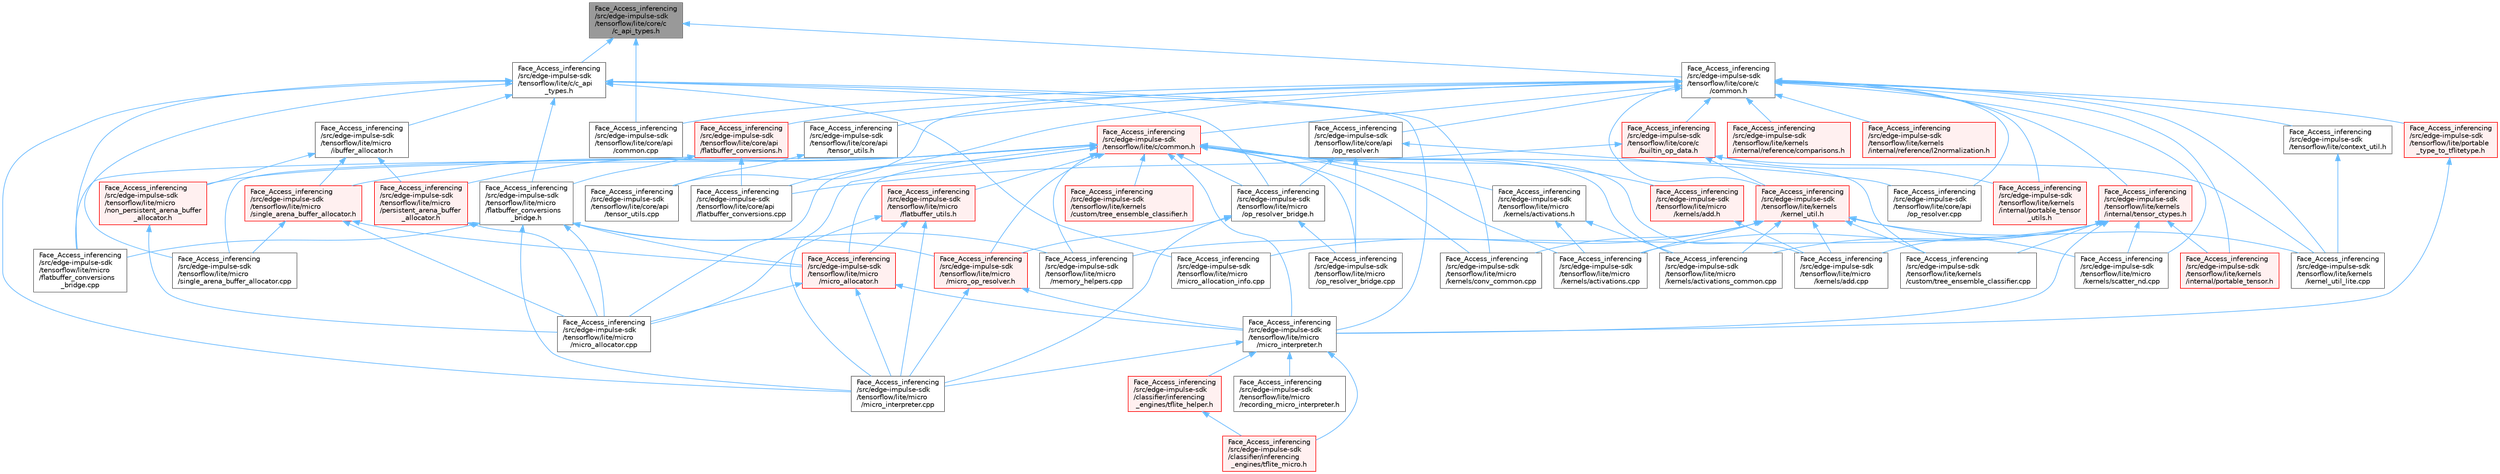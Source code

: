 digraph "Face_Access_inferencing/src/edge-impulse-sdk/tensorflow/lite/core/c/c_api_types.h"
{
 // LATEX_PDF_SIZE
  bgcolor="transparent";
  edge [fontname=Helvetica,fontsize=10,labelfontname=Helvetica,labelfontsize=10];
  node [fontname=Helvetica,fontsize=10,shape=box,height=0.2,width=0.4];
  Node1 [id="Node000001",label="Face_Access_inferencing\l/src/edge-impulse-sdk\l/tensorflow/lite/core/c\l/c_api_types.h",height=0.2,width=0.4,color="gray40", fillcolor="grey60", style="filled", fontcolor="black",tooltip=" "];
  Node1 -> Node2 [id="edge115_Node000001_Node000002",dir="back",color="steelblue1",style="solid",tooltip=" "];
  Node2 [id="Node000002",label="Face_Access_inferencing\l/src/edge-impulse-sdk\l/tensorflow/lite/c/c_api\l_types.h",height=0.2,width=0.4,color="grey40", fillcolor="white", style="filled",URL="$_face___access__inferencing_2src_2edge-impulse-sdk_2tensorflow_2lite_2c_2c__api__types_8h.html",tooltip=" "];
  Node2 -> Node3 [id="edge116_Node000002_Node000003",dir="back",color="steelblue1",style="solid",tooltip=" "];
  Node3 [id="Node000003",label="Face_Access_inferencing\l/src/edge-impulse-sdk\l/tensorflow/lite/micro\l/flatbuffer_conversions\l_bridge.cpp",height=0.2,width=0.4,color="grey40", fillcolor="white", style="filled",URL="$_face___access__inferencing_2src_2edge-impulse-sdk_2tensorflow_2lite_2micro_2flatbuffer__conversions__bridge_8cpp.html",tooltip=" "];
  Node2 -> Node4 [id="edge117_Node000002_Node000004",dir="back",color="steelblue1",style="solid",tooltip=" "];
  Node4 [id="Node000004",label="Face_Access_inferencing\l/src/edge-impulse-sdk\l/tensorflow/lite/micro\l/flatbuffer_conversions\l_bridge.h",height=0.2,width=0.4,color="grey40", fillcolor="white", style="filled",URL="$_face___access__inferencing_2src_2edge-impulse-sdk_2tensorflow_2lite_2micro_2flatbuffer__conversions__bridge_8h.html",tooltip=" "];
  Node4 -> Node3 [id="edge118_Node000004_Node000003",dir="back",color="steelblue1",style="solid",tooltip=" "];
  Node4 -> Node5 [id="edge119_Node000004_Node000005",dir="back",color="steelblue1",style="solid",tooltip=" "];
  Node5 [id="Node000005",label="Face_Access_inferencing\l/src/edge-impulse-sdk\l/tensorflow/lite/micro\l/memory_helpers.cpp",height=0.2,width=0.4,color="grey40", fillcolor="white", style="filled",URL="$_face___access__inferencing_2src_2edge-impulse-sdk_2tensorflow_2lite_2micro_2memory__helpers_8cpp.html",tooltip=" "];
  Node4 -> Node6 [id="edge120_Node000004_Node000006",dir="back",color="steelblue1",style="solid",tooltip=" "];
  Node6 [id="Node000006",label="Face_Access_inferencing\l/src/edge-impulse-sdk\l/tensorflow/lite/micro\l/micro_allocator.cpp",height=0.2,width=0.4,color="grey40", fillcolor="white", style="filled",URL="$_face___access__inferencing_2src_2edge-impulse-sdk_2tensorflow_2lite_2micro_2micro__allocator_8cpp.html",tooltip=" "];
  Node4 -> Node7 [id="edge121_Node000004_Node000007",dir="back",color="steelblue1",style="solid",tooltip=" "];
  Node7 [id="Node000007",label="Face_Access_inferencing\l/src/edge-impulse-sdk\l/tensorflow/lite/micro\l/micro_allocator.h",height=0.2,width=0.4,color="red", fillcolor="#FFF0F0", style="filled",URL="$_face___access__inferencing_2src_2edge-impulse-sdk_2tensorflow_2lite_2micro_2micro__allocator_8h.html",tooltip=" "];
  Node7 -> Node6 [id="edge122_Node000007_Node000006",dir="back",color="steelblue1",style="solid",tooltip=" "];
  Node7 -> Node173 [id="edge123_Node000007_Node000173",dir="back",color="steelblue1",style="solid",tooltip=" "];
  Node173 [id="Node000173",label="Face_Access_inferencing\l/src/edge-impulse-sdk\l/tensorflow/lite/micro\l/micro_interpreter.cpp",height=0.2,width=0.4,color="grey40", fillcolor="white", style="filled",URL="$_face___access__inferencing_2src_2edge-impulse-sdk_2tensorflow_2lite_2micro_2micro__interpreter_8cpp.html",tooltip=" "];
  Node7 -> Node172 [id="edge124_Node000007_Node000172",dir="back",color="steelblue1",style="solid",tooltip=" "];
  Node172 [id="Node000172",label="Face_Access_inferencing\l/src/edge-impulse-sdk\l/tensorflow/lite/micro\l/micro_interpreter.h",height=0.2,width=0.4,color="grey40", fillcolor="white", style="filled",URL="$_face___access__inferencing_2src_2edge-impulse-sdk_2tensorflow_2lite_2micro_2micro__interpreter_8h.html",tooltip=" "];
  Node172 -> Node90 [id="edge125_Node000172_Node000090",dir="back",color="steelblue1",style="solid",tooltip=" "];
  Node90 [id="Node000090",label="Face_Access_inferencing\l/src/edge-impulse-sdk\l/classifier/inferencing\l_engines/tflite_helper.h",height=0.2,width=0.4,color="red", fillcolor="#FFF0F0", style="filled",URL="$tflite__helper_8h.html",tooltip=" "];
  Node90 -> Node93 [id="edge126_Node000090_Node000093",dir="back",color="steelblue1",style="solid",tooltip=" "];
  Node93 [id="Node000093",label="Face_Access_inferencing\l/src/edge-impulse-sdk\l/classifier/inferencing\l_engines/tflite_micro.h",height=0.2,width=0.4,color="red", fillcolor="#FFF0F0", style="filled",URL="$tflite__micro_8h.html",tooltip=" "];
  Node172 -> Node93 [id="edge127_Node000172_Node000093",dir="back",color="steelblue1",style="solid",tooltip=" "];
  Node172 -> Node173 [id="edge128_Node000172_Node000173",dir="back",color="steelblue1",style="solid",tooltip=" "];
  Node172 -> Node174 [id="edge129_Node000172_Node000174",dir="back",color="steelblue1",style="solid",tooltip=" "];
  Node174 [id="Node000174",label="Face_Access_inferencing\l/src/edge-impulse-sdk\l/tensorflow/lite/micro\l/recording_micro_interpreter.h",height=0.2,width=0.4,color="grey40", fillcolor="white", style="filled",URL="$_face___access__inferencing_2src_2edge-impulse-sdk_2tensorflow_2lite_2micro_2recording__micro__interpreter_8h.html",tooltip=" "];
  Node4 -> Node173 [id="edge130_Node000004_Node000173",dir="back",color="steelblue1",style="solid",tooltip=" "];
  Node4 -> Node182 [id="edge131_Node000004_Node000182",dir="back",color="steelblue1",style="solid",tooltip=" "];
  Node182 [id="Node000182",label="Face_Access_inferencing\l/src/edge-impulse-sdk\l/tensorflow/lite/micro\l/micro_op_resolver.h",height=0.2,width=0.4,color="red", fillcolor="#FFF0F0", style="filled",URL="$_face___access__inferencing_2src_2edge-impulse-sdk_2tensorflow_2lite_2micro_2micro__op__resolver_8h.html",tooltip=" "];
  Node182 -> Node173 [id="edge132_Node000182_Node000173",dir="back",color="steelblue1",style="solid",tooltip=" "];
  Node182 -> Node172 [id="edge133_Node000182_Node000172",dir="back",color="steelblue1",style="solid",tooltip=" "];
  Node2 -> Node183 [id="edge134_Node000002_Node000183",dir="back",color="steelblue1",style="solid",tooltip=" "];
  Node183 [id="Node000183",label="Face_Access_inferencing\l/src/edge-impulse-sdk\l/tensorflow/lite/micro\l/ibuffer_allocator.h",height=0.2,width=0.4,color="grey40", fillcolor="white", style="filled",URL="$_face___access__inferencing_2src_2edge-impulse-sdk_2tensorflow_2lite_2micro_2ibuffer__allocator_8h.html",tooltip=" "];
  Node183 -> Node184 [id="edge135_Node000183_Node000184",dir="back",color="steelblue1",style="solid",tooltip=" "];
  Node184 [id="Node000184",label="Face_Access_inferencing\l/src/edge-impulse-sdk\l/tensorflow/lite/micro\l/non_persistent_arena_buffer\l_allocator.h",height=0.2,width=0.4,color="red", fillcolor="#FFF0F0", style="filled",URL="$_face___access__inferencing_2src_2edge-impulse-sdk_2tensorflow_2lite_2micro_2non__persistent__arena__buffer__allocator_8h.html",tooltip=" "];
  Node184 -> Node6 [id="edge136_Node000184_Node000006",dir="back",color="steelblue1",style="solid",tooltip=" "];
  Node183 -> Node186 [id="edge137_Node000183_Node000186",dir="back",color="steelblue1",style="solid",tooltip=" "];
  Node186 [id="Node000186",label="Face_Access_inferencing\l/src/edge-impulse-sdk\l/tensorflow/lite/micro\l/persistent_arena_buffer\l_allocator.h",height=0.2,width=0.4,color="red", fillcolor="#FFF0F0", style="filled",URL="$_face___access__inferencing_2src_2edge-impulse-sdk_2tensorflow_2lite_2micro_2persistent__arena__buffer__allocator_8h.html",tooltip=" "];
  Node186 -> Node6 [id="edge138_Node000186_Node000006",dir="back",color="steelblue1",style="solid",tooltip=" "];
  Node183 -> Node188 [id="edge139_Node000183_Node000188",dir="back",color="steelblue1",style="solid",tooltip=" "];
  Node188 [id="Node000188",label="Face_Access_inferencing\l/src/edge-impulse-sdk\l/tensorflow/lite/micro\l/single_arena_buffer_allocator.h",height=0.2,width=0.4,color="red", fillcolor="#FFF0F0", style="filled",URL="$_face___access__inferencing_2src_2edge-impulse-sdk_2tensorflow_2lite_2micro_2single__arena__buffer__allocator_8h.html",tooltip=" "];
  Node188 -> Node6 [id="edge140_Node000188_Node000006",dir="back",color="steelblue1",style="solid",tooltip=" "];
  Node188 -> Node7 [id="edge141_Node000188_Node000007",dir="back",color="steelblue1",style="solid",tooltip=" "];
  Node188 -> Node191 [id="edge142_Node000188_Node000191",dir="back",color="steelblue1",style="solid",tooltip=" "];
  Node191 [id="Node000191",label="Face_Access_inferencing\l/src/edge-impulse-sdk\l/tensorflow/lite/micro\l/single_arena_buffer_allocator.cpp",height=0.2,width=0.4,color="grey40", fillcolor="white", style="filled",URL="$_face___access__inferencing_2src_2edge-impulse-sdk_2tensorflow_2lite_2micro_2single__arena__buffer__allocator_8cpp.html",tooltip=" "];
  Node2 -> Node41 [id="edge143_Node000002_Node000041",dir="back",color="steelblue1",style="solid",tooltip=" "];
  Node41 [id="Node000041",label="Face_Access_inferencing\l/src/edge-impulse-sdk\l/tensorflow/lite/micro\l/kernels/conv_common.cpp",height=0.2,width=0.4,color="grey40", fillcolor="white", style="filled",URL="$_face___access__inferencing_2src_2edge-impulse-sdk_2tensorflow_2lite_2micro_2kernels_2conv__common_8cpp.html",tooltip=" "];
  Node2 -> Node10 [id="edge144_Node000002_Node000010",dir="back",color="steelblue1",style="solid",tooltip=" "];
  Node10 [id="Node000010",label="Face_Access_inferencing\l/src/edge-impulse-sdk\l/tensorflow/lite/micro\l/micro_allocation_info.cpp",height=0.2,width=0.4,color="grey40", fillcolor="white", style="filled",URL="$_face___access__inferencing_2src_2edge-impulse-sdk_2tensorflow_2lite_2micro_2micro__allocation__info_8cpp.html",tooltip=" "];
  Node2 -> Node173 [id="edge145_Node000002_Node000173",dir="back",color="steelblue1",style="solid",tooltip=" "];
  Node2 -> Node172 [id="edge146_Node000002_Node000172",dir="back",color="steelblue1",style="solid",tooltip=" "];
  Node2 -> Node192 [id="edge147_Node000002_Node000192",dir="back",color="steelblue1",style="solid",tooltip=" "];
  Node192 [id="Node000192",label="Face_Access_inferencing\l/src/edge-impulse-sdk\l/tensorflow/lite/micro\l/op_resolver_bridge.h",height=0.2,width=0.4,color="grey40", fillcolor="white", style="filled",URL="$_face___access__inferencing_2src_2edge-impulse-sdk_2tensorflow_2lite_2micro_2op__resolver__bridge_8h.html",tooltip=" "];
  Node192 -> Node173 [id="edge148_Node000192_Node000173",dir="back",color="steelblue1",style="solid",tooltip=" "];
  Node192 -> Node182 [id="edge149_Node000192_Node000182",dir="back",color="steelblue1",style="solid",tooltip=" "];
  Node192 -> Node193 [id="edge150_Node000192_Node000193",dir="back",color="steelblue1",style="solid",tooltip=" "];
  Node193 [id="Node000193",label="Face_Access_inferencing\l/src/edge-impulse-sdk\l/tensorflow/lite/micro\l/op_resolver_bridge.cpp",height=0.2,width=0.4,color="grey40", fillcolor="white", style="filled",URL="$_face___access__inferencing_2src_2edge-impulse-sdk_2tensorflow_2lite_2micro_2op__resolver__bridge_8cpp.html",tooltip=" "];
  Node2 -> Node191 [id="edge151_Node000002_Node000191",dir="back",color="steelblue1",style="solid",tooltip=" "];
  Node1 -> Node194 [id="edge152_Node000001_Node000194",dir="back",color="steelblue1",style="solid",tooltip=" "];
  Node194 [id="Node000194",label="Face_Access_inferencing\l/src/edge-impulse-sdk\l/tensorflow/lite/core/api\l/common.cpp",height=0.2,width=0.4,color="grey40", fillcolor="white", style="filled",URL="$_face___access__inferencing_2src_2edge-impulse-sdk_2tensorflow_2lite_2core_2api_2common_8cpp.html",tooltip=" "];
  Node1 -> Node195 [id="edge153_Node000001_Node000195",dir="back",color="steelblue1",style="solid",tooltip=" "];
  Node195 [id="Node000195",label="Face_Access_inferencing\l/src/edge-impulse-sdk\l/tensorflow/lite/core/c\l/common.h",height=0.2,width=0.4,color="grey40", fillcolor="white", style="filled",URL="$_face___access__inferencing_2src_2edge-impulse-sdk_2tensorflow_2lite_2core_2c_2common_8h.html",tooltip=" "];
  Node195 -> Node196 [id="edge154_Node000195_Node000196",dir="back",color="steelblue1",style="solid",tooltip=" "];
  Node196 [id="Node000196",label="Face_Access_inferencing\l/src/edge-impulse-sdk\l/tensorflow/lite/c/common.h",height=0.2,width=0.4,color="red", fillcolor="#FFF0F0", style="filled",URL="$_face___access__inferencing_2src_2edge-impulse-sdk_2tensorflow_2lite_2c_2common_8h.html",tooltip=" "];
  Node196 -> Node197 [id="edge155_Node000196_Node000197",dir="back",color="steelblue1",style="solid",tooltip=" "];
  Node197 [id="Node000197",label="Face_Access_inferencing\l/src/edge-impulse-sdk\l/tensorflow/lite/kernels\l/custom/tree_ensemble_classifier.cpp",height=0.2,width=0.4,color="grey40", fillcolor="white", style="filled",URL="$kernels_2custom_2tree__ensemble__classifier_8cpp.html",tooltip=" "];
  Node196 -> Node198 [id="edge156_Node000196_Node000198",dir="back",color="steelblue1",style="solid",tooltip=" "];
  Node198 [id="Node000198",label="Face_Access_inferencing\l/src/edge-impulse-sdk\l/tensorflow/lite/kernels\l/custom/tree_ensemble_classifier.h",height=0.2,width=0.4,color="red", fillcolor="#FFF0F0", style="filled",URL="$kernels_2custom_2tree__ensemble__classifier_8h.html",tooltip=" "];
  Node196 -> Node201 [id="edge157_Node000196_Node000201",dir="back",color="steelblue1",style="solid",tooltip=" "];
  Node201 [id="Node000201",label="Face_Access_inferencing\l/src/edge-impulse-sdk\l/tensorflow/lite/micro\l/flatbuffer_utils.h",height=0.2,width=0.4,color="red", fillcolor="#FFF0F0", style="filled",URL="$_face___access__inferencing_2src_2edge-impulse-sdk_2tensorflow_2lite_2micro_2flatbuffer__utils_8h.html",tooltip=" "];
  Node201 -> Node6 [id="edge158_Node000201_Node000006",dir="back",color="steelblue1",style="solid",tooltip=" "];
  Node201 -> Node7 [id="edge159_Node000201_Node000007",dir="back",color="steelblue1",style="solid",tooltip=" "];
  Node201 -> Node173 [id="edge160_Node000201_Node000173",dir="back",color="steelblue1",style="solid",tooltip=" "];
  Node196 -> Node24 [id="edge161_Node000196_Node000024",dir="back",color="steelblue1",style="solid",tooltip=" "];
  Node24 [id="Node000024",label="Face_Access_inferencing\l/src/edge-impulse-sdk\l/tensorflow/lite/micro\l/kernels/activations.cpp",height=0.2,width=0.4,color="grey40", fillcolor="white", style="filled",URL="$_face___access__inferencing_2src_2edge-impulse-sdk_2tensorflow_2lite_2micro_2kernels_2activations_8cpp.html",tooltip=" "];
  Node196 -> Node203 [id="edge162_Node000196_Node000203",dir="back",color="steelblue1",style="solid",tooltip=" "];
  Node203 [id="Node000203",label="Face_Access_inferencing\l/src/edge-impulse-sdk\l/tensorflow/lite/micro\l/kernels/activations.h",height=0.2,width=0.4,color="grey40", fillcolor="white", style="filled",URL="$_face___access__inferencing_2src_2edge-impulse-sdk_2tensorflow_2lite_2micro_2kernels_2activations_8h.html",tooltip=" "];
  Node203 -> Node24 [id="edge163_Node000203_Node000024",dir="back",color="steelblue1",style="solid",tooltip=" "];
  Node203 -> Node25 [id="edge164_Node000203_Node000025",dir="back",color="steelblue1",style="solid",tooltip=" "];
  Node25 [id="Node000025",label="Face_Access_inferencing\l/src/edge-impulse-sdk\l/tensorflow/lite/micro\l/kernels/activations_common.cpp",height=0.2,width=0.4,color="grey40", fillcolor="white", style="filled",URL="$_face___access__inferencing_2src_2edge-impulse-sdk_2tensorflow_2lite_2micro_2kernels_2activations__common_8cpp.html",tooltip=" "];
  Node196 -> Node25 [id="edge165_Node000196_Node000025",dir="back",color="steelblue1",style="solid",tooltip=" "];
  Node196 -> Node26 [id="edge166_Node000196_Node000026",dir="back",color="steelblue1",style="solid",tooltip=" "];
  Node26 [id="Node000026",label="Face_Access_inferencing\l/src/edge-impulse-sdk\l/tensorflow/lite/micro\l/kernels/add.cpp",height=0.2,width=0.4,color="grey40", fillcolor="white", style="filled",URL="$_face___access__inferencing_2src_2edge-impulse-sdk_2tensorflow_2lite_2micro_2kernels_2add_8cpp.html",tooltip=" "];
  Node196 -> Node204 [id="edge167_Node000196_Node000204",dir="back",color="steelblue1",style="solid",tooltip=" "];
  Node204 [id="Node000204",label="Face_Access_inferencing\l/src/edge-impulse-sdk\l/tensorflow/lite/micro\l/kernels/add.h",height=0.2,width=0.4,color="red", fillcolor="#FFF0F0", style="filled",URL="$_face___access__inferencing_2src_2edge-impulse-sdk_2tensorflow_2lite_2micro_2kernels_2add_8h.html",tooltip=" "];
  Node204 -> Node26 [id="edge168_Node000204_Node000026",dir="back",color="steelblue1",style="solid",tooltip=" "];
  Node196 -> Node41 [id="edge169_Node000196_Node000041",dir="back",color="steelblue1",style="solid",tooltip=" "];
  Node196 -> Node5 [id="edge170_Node000196_Node000005",dir="back",color="steelblue1",style="solid",tooltip=" "];
  Node196 -> Node6 [id="edge171_Node000196_Node000006",dir="back",color="steelblue1",style="solid",tooltip=" "];
  Node196 -> Node7 [id="edge172_Node000196_Node000007",dir="back",color="steelblue1",style="solid",tooltip=" "];
  Node196 -> Node173 [id="edge173_Node000196_Node000173",dir="back",color="steelblue1",style="solid",tooltip=" "];
  Node196 -> Node172 [id="edge174_Node000196_Node000172",dir="back",color="steelblue1",style="solid",tooltip=" "];
  Node196 -> Node182 [id="edge175_Node000196_Node000182",dir="back",color="steelblue1",style="solid",tooltip=" "];
  Node196 -> Node184 [id="edge176_Node000196_Node000184",dir="back",color="steelblue1",style="solid",tooltip=" "];
  Node196 -> Node193 [id="edge177_Node000196_Node000193",dir="back",color="steelblue1",style="solid",tooltip=" "];
  Node196 -> Node192 [id="edge178_Node000196_Node000192",dir="back",color="steelblue1",style="solid",tooltip=" "];
  Node196 -> Node186 [id="edge179_Node000196_Node000186",dir="back",color="steelblue1",style="solid",tooltip=" "];
  Node196 -> Node191 [id="edge180_Node000196_Node000191",dir="back",color="steelblue1",style="solid",tooltip=" "];
  Node196 -> Node188 [id="edge181_Node000196_Node000188",dir="back",color="steelblue1",style="solid",tooltip=" "];
  Node195 -> Node239 [id="edge182_Node000195_Node000239",dir="back",color="steelblue1",style="solid",tooltip=" "];
  Node239 [id="Node000239",label="Face_Access_inferencing\l/src/edge-impulse-sdk\l/tensorflow/lite/context_util.h",height=0.2,width=0.4,color="grey40", fillcolor="white", style="filled",URL="$_face___access__inferencing_2src_2edge-impulse-sdk_2tensorflow_2lite_2context__util_8h.html",tooltip=" "];
  Node239 -> Node240 [id="edge183_Node000239_Node000240",dir="back",color="steelblue1",style="solid",tooltip=" "];
  Node240 [id="Node000240",label="Face_Access_inferencing\l/src/edge-impulse-sdk\l/tensorflow/lite/kernels\l/kernel_util_lite.cpp",height=0.2,width=0.4,color="grey40", fillcolor="white", style="filled",URL="$kernel__util__lite_8cpp.html",tooltip=" "];
  Node195 -> Node194 [id="edge184_Node000195_Node000194",dir="back",color="steelblue1",style="solid",tooltip=" "];
  Node195 -> Node241 [id="edge185_Node000195_Node000241",dir="back",color="steelblue1",style="solid",tooltip=" "];
  Node241 [id="Node000241",label="Face_Access_inferencing\l/src/edge-impulse-sdk\l/tensorflow/lite/core/api\l/flatbuffer_conversions.cpp",height=0.2,width=0.4,color="grey40", fillcolor="white", style="filled",URL="$_face___access__inferencing_2src_2edge-impulse-sdk_2tensorflow_2lite_2core_2api_2flatbuffer__conversions_8cpp.html",tooltip=" "];
  Node195 -> Node242 [id="edge186_Node000195_Node000242",dir="back",color="steelblue1",style="solid",tooltip=" "];
  Node242 [id="Node000242",label="Face_Access_inferencing\l/src/edge-impulse-sdk\l/tensorflow/lite/core/api\l/flatbuffer_conversions.h",height=0.2,width=0.4,color="red", fillcolor="#FFF0F0", style="filled",URL="$_face___access__inferencing_2src_2edge-impulse-sdk_2tensorflow_2lite_2core_2api_2flatbuffer__conversions_8h.html",tooltip=" "];
  Node242 -> Node241 [id="edge187_Node000242_Node000241",dir="back",color="steelblue1",style="solid",tooltip=" "];
  Node242 -> Node3 [id="edge188_Node000242_Node000003",dir="back",color="steelblue1",style="solid",tooltip=" "];
  Node242 -> Node4 [id="edge189_Node000242_Node000004",dir="back",color="steelblue1",style="solid",tooltip=" "];
  Node195 -> Node243 [id="edge190_Node000195_Node000243",dir="back",color="steelblue1",style="solid",tooltip=" "];
  Node243 [id="Node000243",label="Face_Access_inferencing\l/src/edge-impulse-sdk\l/tensorflow/lite/core/api\l/op_resolver.cpp",height=0.2,width=0.4,color="grey40", fillcolor="white", style="filled",URL="$_face___access__inferencing_2src_2edge-impulse-sdk_2tensorflow_2lite_2core_2api_2op__resolver_8cpp.html",tooltip=" "];
  Node195 -> Node244 [id="edge191_Node000195_Node000244",dir="back",color="steelblue1",style="solid",tooltip=" "];
  Node244 [id="Node000244",label="Face_Access_inferencing\l/src/edge-impulse-sdk\l/tensorflow/lite/core/api\l/op_resolver.h",height=0.2,width=0.4,color="grey40", fillcolor="white", style="filled",URL="$_face___access__inferencing_2src_2edge-impulse-sdk_2tensorflow_2lite_2core_2api_2op__resolver_8h.html",tooltip=" "];
  Node244 -> Node243 [id="edge192_Node000244_Node000243",dir="back",color="steelblue1",style="solid",tooltip=" "];
  Node244 -> Node193 [id="edge193_Node000244_Node000193",dir="back",color="steelblue1",style="solid",tooltip=" "];
  Node244 -> Node192 [id="edge194_Node000244_Node000192",dir="back",color="steelblue1",style="solid",tooltip=" "];
  Node195 -> Node245 [id="edge195_Node000195_Node000245",dir="back",color="steelblue1",style="solid",tooltip=" "];
  Node245 [id="Node000245",label="Face_Access_inferencing\l/src/edge-impulse-sdk\l/tensorflow/lite/core/api\l/tensor_utils.cpp",height=0.2,width=0.4,color="grey40", fillcolor="white", style="filled",URL="$_face___access__inferencing_2src_2edge-impulse-sdk_2tensorflow_2lite_2core_2api_2tensor__utils_8cpp.html",tooltip=" "];
  Node195 -> Node246 [id="edge196_Node000195_Node000246",dir="back",color="steelblue1",style="solid",tooltip=" "];
  Node246 [id="Node000246",label="Face_Access_inferencing\l/src/edge-impulse-sdk\l/tensorflow/lite/core/api\l/tensor_utils.h",height=0.2,width=0.4,color="grey40", fillcolor="white", style="filled",URL="$_face___access__inferencing_2src_2edge-impulse-sdk_2tensorflow_2lite_2core_2api_2tensor__utils_8h.html",tooltip=" "];
  Node246 -> Node245 [id="edge197_Node000246_Node000245",dir="back",color="steelblue1",style="solid",tooltip=" "];
  Node195 -> Node247 [id="edge198_Node000195_Node000247",dir="back",color="steelblue1",style="solid",tooltip=" "];
  Node247 [id="Node000247",label="Face_Access_inferencing\l/src/edge-impulse-sdk\l/tensorflow/lite/core/c\l/builtin_op_data.h",height=0.2,width=0.4,color="red", fillcolor="#FFF0F0", style="filled",URL="$_face___access__inferencing_2src_2edge-impulse-sdk_2tensorflow_2lite_2core_2c_2builtin__op__data_8h.html",tooltip=" "];
  Node247 -> Node241 [id="edge199_Node000247_Node000241",dir="back",color="steelblue1",style="solid",tooltip=" "];
  Node247 -> Node253 [id="edge200_Node000247_Node000253",dir="back",color="steelblue1",style="solid",tooltip=" "];
  Node253 [id="Node000253",label="Face_Access_inferencing\l/src/edge-impulse-sdk\l/tensorflow/lite/kernels\l/internal/portable_tensor\l_utils.h",height=0.2,width=0.4,color="red", fillcolor="#FFF0F0", style="filled",URL="$_face___access__inferencing_2src_2edge-impulse-sdk_2tensorflow_2lite_2kernels_2internal_2portable__tensor__utils_8h.html",tooltip=" "];
  Node247 -> Node256 [id="edge201_Node000247_Node000256",dir="back",color="steelblue1",style="solid",tooltip=" "];
  Node256 [id="Node000256",label="Face_Access_inferencing\l/src/edge-impulse-sdk\l/tensorflow/lite/kernels\l/kernel_util.h",height=0.2,width=0.4,color="red", fillcolor="#FFF0F0", style="filled",URL="$_face___access__inferencing_2src_2edge-impulse-sdk_2tensorflow_2lite_2kernels_2kernel__util_8h.html",tooltip=" "];
  Node256 -> Node197 [id="edge202_Node000256_Node000197",dir="back",color="steelblue1",style="solid",tooltip=" "];
  Node256 -> Node240 [id="edge203_Node000256_Node000240",dir="back",color="steelblue1",style="solid",tooltip=" "];
  Node256 -> Node24 [id="edge204_Node000256_Node000024",dir="back",color="steelblue1",style="solid",tooltip=" "];
  Node256 -> Node25 [id="edge205_Node000256_Node000025",dir="back",color="steelblue1",style="solid",tooltip=" "];
  Node256 -> Node26 [id="edge206_Node000256_Node000026",dir="back",color="steelblue1",style="solid",tooltip=" "];
  Node256 -> Node41 [id="edge207_Node000256_Node000041",dir="back",color="steelblue1",style="solid",tooltip=" "];
  Node256 -> Node23 [id="edge208_Node000256_Node000023",dir="back",color="steelblue1",style="solid",tooltip=" "];
  Node23 [id="Node000023",label="Face_Access_inferencing\l/src/edge-impulse-sdk\l/tensorflow/lite/micro\l/kernels/scatter_nd.cpp",height=0.2,width=0.4,color="grey40", fillcolor="white", style="filled",URL="$scatter__nd_8cpp.html",tooltip=" "];
  Node256 -> Node10 [id="edge209_Node000256_Node000010",dir="back",color="steelblue1",style="solid",tooltip=" "];
  Node247 -> Node240 [id="edge210_Node000247_Node000240",dir="back",color="steelblue1",style="solid",tooltip=" "];
  Node195 -> Node259 [id="edge211_Node000195_Node000259",dir="back",color="steelblue1",style="solid",tooltip=" "];
  Node259 [id="Node000259",label="Face_Access_inferencing\l/src/edge-impulse-sdk\l/tensorflow/lite/kernels\l/internal/portable_tensor.h",height=0.2,width=0.4,color="red", fillcolor="#FFF0F0", style="filled",URL="$_face___access__inferencing_2src_2edge-impulse-sdk_2tensorflow_2lite_2kernels_2internal_2portable__tensor_8h.html",tooltip=" "];
  Node195 -> Node253 [id="edge212_Node000195_Node000253",dir="back",color="steelblue1",style="solid",tooltip=" "];
  Node195 -> Node262 [id="edge213_Node000195_Node000262",dir="back",color="steelblue1",style="solid",tooltip=" "];
  Node262 [id="Node000262",label="Face_Access_inferencing\l/src/edge-impulse-sdk\l/tensorflow/lite/kernels\l/internal/reference/comparisons.h",height=0.2,width=0.4,color="red", fillcolor="#FFF0F0", style="filled",URL="$_face___access__inferencing_2src_2edge-impulse-sdk_2tensorflow_2lite_2kernels_2internal_2reference_2comparisons_8h.html",tooltip=" "];
  Node195 -> Node263 [id="edge214_Node000195_Node000263",dir="back",color="steelblue1",style="solid",tooltip=" "];
  Node263 [id="Node000263",label="Face_Access_inferencing\l/src/edge-impulse-sdk\l/tensorflow/lite/kernels\l/internal/reference/l2normalization.h",height=0.2,width=0.4,color="red", fillcolor="#FFF0F0", style="filled",URL="$_face___access__inferencing_2src_2edge-impulse-sdk_2tensorflow_2lite_2kernels_2internal_2reference_2l2normalization_8h.html",tooltip=" "];
  Node195 -> Node264 [id="edge215_Node000195_Node000264",dir="back",color="steelblue1",style="solid",tooltip=" "];
  Node264 [id="Node000264",label="Face_Access_inferencing\l/src/edge-impulse-sdk\l/tensorflow/lite/kernels\l/internal/tensor_ctypes.h",height=0.2,width=0.4,color="red", fillcolor="#FFF0F0", style="filled",URL="$_face___access__inferencing_2src_2edge-impulse-sdk_2tensorflow_2lite_2kernels_2internal_2tensor__ctypes_8h.html",tooltip=" "];
  Node264 -> Node197 [id="edge216_Node000264_Node000197",dir="back",color="steelblue1",style="solid",tooltip=" "];
  Node264 -> Node259 [id="edge217_Node000264_Node000259",dir="back",color="steelblue1",style="solid",tooltip=" "];
  Node264 -> Node24 [id="edge218_Node000264_Node000024",dir="back",color="steelblue1",style="solid",tooltip=" "];
  Node264 -> Node25 [id="edge219_Node000264_Node000025",dir="back",color="steelblue1",style="solid",tooltip=" "];
  Node264 -> Node26 [id="edge220_Node000264_Node000026",dir="back",color="steelblue1",style="solid",tooltip=" "];
  Node264 -> Node23 [id="edge221_Node000264_Node000023",dir="back",color="steelblue1",style="solid",tooltip=" "];
  Node264 -> Node5 [id="edge222_Node000264_Node000005",dir="back",color="steelblue1",style="solid",tooltip=" "];
  Node264 -> Node172 [id="edge223_Node000264_Node000172",dir="back",color="steelblue1",style="solid",tooltip=" "];
  Node195 -> Node256 [id="edge224_Node000195_Node000256",dir="back",color="steelblue1",style="solid",tooltip=" "];
  Node195 -> Node240 [id="edge225_Node000195_Node000240",dir="back",color="steelblue1",style="solid",tooltip=" "];
  Node195 -> Node23 [id="edge226_Node000195_Node000023",dir="back",color="steelblue1",style="solid",tooltip=" "];
  Node195 -> Node265 [id="edge227_Node000195_Node000265",dir="back",color="steelblue1",style="solid",tooltip=" "];
  Node265 [id="Node000265",label="Face_Access_inferencing\l/src/edge-impulse-sdk\l/tensorflow/lite/portable\l_type_to_tflitetype.h",height=0.2,width=0.4,color="red", fillcolor="#FFF0F0", style="filled",URL="$_face___access__inferencing_2src_2edge-impulse-sdk_2tensorflow_2lite_2portable__type__to__tflitetype_8h.html",tooltip=" "];
  Node265 -> Node172 [id="edge228_Node000265_Node000172",dir="back",color="steelblue1",style="solid",tooltip=" "];
}
